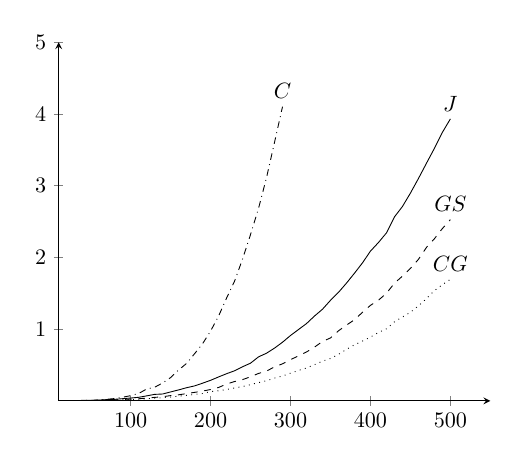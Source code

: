 \begin{tikzpicture}[scale=0.8]
\definecolor{color0}{RGB}{0,0,0}
\begin{axis}[axis lines=middle, xmin=10, xmax=550, ymin=0.0, ymax=5]
\addplot[color0,  forget plot]
table{%
10 0.0
10.0 0.0
20 0.001
20.0 0.001
30 0.003
30.0 0.003
40 0.006
40.0 0.006
50 0.007
50.0 0.007
60 0.01
60.0 0.01
70 0.017
70.0 0.017
80 0.021
80.0 0.021
90 0.03
90.0 0.03
100 0.039
100.0 0.039
110 0.049
110.0 0.049
120 0.069
120.0 0.069
130 0.09
130.0 0.09
140 0.095
140.0 0.095
150 0.124
150.0 0.124
160 0.152
160.0 0.152
170 0.183
170.0 0.183
180 0.208
180.0 0.208
190 0.246
190.0 0.246
200 0.286
200.0 0.286
210 0.333
210.0 0.333
220 0.378
220.0 0.378
230 0.419
230.0 0.419
240 0.475
240.0 0.475
250 0.525
250.0 0.525
260 0.613
260.0 0.613
270 0.664
270.0 0.664
280 0.735
280.0 0.735
290 0.817
290.0 0.817
300 0.911
300.0 0.911
310 0.994
310.0 0.994
320 1.077
320.0 1.077
330 1.182
330.0 1.182
340 1.277
340.0 1.277
350 1.401
350.0 1.401
360 1.512
360.0 1.512
370 1.641
370.0 1.641
380 1.779
380.0 1.779
390 1.923
390.0 1.923
400 2.087
400.0 2.087
410 2.207
410.0 2.207
420 2.341
420.0 2.341
430 2.564
430.0 2.564
440 2.709
440.0 2.709
450 2.896
450.0 2.896
460 3.099
460.0 3.099
470 3.311
470.0 3.311
480 3.52
480.0 3.52
490 3.743
490.0 3.743
500 3.931
500.0 3.931
} node[above] {$J$};
\addplot[color0, dashed, forget plot]
table{%
10 7.923e-05
10.0 0.0
20 0.0
20.0 0.0
30 0.002
30.0 0.002
40 0.004
40.0 0.004
50 0.004
50.0 0.004
60 0.006
60.0 0.006
70 0.01
70.0 0.01
80 0.013
80.0 0.013
90 0.019
90.0 0.019
100 0.024
100.0 0.024
110 0.029
110.0 0.029
120 0.038
120.0 0.038
130 0.048
130.0 0.048
140 0.057
140.0 0.057
150 0.073
150.0 0.073
160 0.084
160.0 0.084
170 0.101
170.0 0.101
180 0.118
180.0 0.118
190 0.135
190.0 0.135
200 0.158
200.0 0.158
210 0.186
210.0 0.186
220 0.234
220.0 0.234
230 0.269
230.0 0.269
240 0.296
240.0 0.296
250 0.335
250.0 0.335
260 0.382
260.0 0.382
270 0.415
270.0 0.415
280 0.473
280.0 0.473
290 0.516
290.0 0.516
300 0.574
300.0 0.574
310 0.627
310.0 0.627
320 0.681
320.0 0.681
330 0.749
330.0 0.749
340 0.827
340.0 0.827
350 0.877
350.0 0.877
360 0.976
360.0 0.976
370 1.056
370.0 1.056
380 1.13
380.0 1.13
390 1.234
390.0 1.234
400 1.331
400.0 1.331
410 1.403
410.0 1.403
420 1.499
420.0 1.499
430 1.64
430.0 1.64
440 1.738
440.0 1.738
450 1.846
450.0 1.846
460 1.972
460.0 1.972
470 2.138
470.0 2.138
480 2.26
480.0 2.26
490 2.402
490.0 2.402
500 2.526
500.0 2.526
} node[above] {$GS$};
\addplot[color0, dotted, forget plot]
table{%
10 0.0
10.0 0.0
20 0.001
20.0 0.001
30 0.002
30.0 0.002
40 0.003
40.0 0.003
50 0.003
50.0 0.003
60 0.005
60.0 0.005
70 0.007
70.0 0.007
80 0.01
80.0 0.01
90 0.014
90.0 0.014
100 0.018
100.0 0.018
110 0.022
110.0 0.022
120 0.029
120.0 0.029
130 0.037
130.0 0.037
140 0.043
140.0 0.043
150 0.053
150.0 0.053
160 0.065
160.0 0.065
170 0.076
170.0 0.076
180 0.089
180.0 0.089
190 0.102
190.0 0.102
200 0.129
200.0 0.129
210 0.14
210.0 0.14
220 0.157
220.0 0.157
230 0.179
230.0 0.179
240 0.199
240.0 0.199
250 0.226
250.0 0.226
260 0.254
260.0 0.254
270 0.28
270.0 0.28
280 0.317
280.0 0.317
290 0.346
290.0 0.346
300 0.386
300.0 0.386
310 0.423
310.0 0.423
320 0.458
320.0 0.458
330 0.505
330.0 0.505
340 0.553
340.0 0.553
350 0.59
350.0 0.59
360 0.648
360.0 0.648
370 0.718
370.0 0.718
380 0.781
380.0 0.781
390 0.833
390.0 0.833
400 0.888
400.0 0.888
410 0.953
410.0 0.953
420 1.004
420.0 1.004
430 1.102
430.0 1.102
440 1.169
440.0 1.169
450 1.234
450.0 1.234
460 1.325
460.0 1.325
470 1.424
470.0 1.424
480 1.537
480.0 1.537
490 1.62
490.0 1.62
500 1.694
500.0 1.694
} node[above] {$CG$};
\addplot[color0, dashdotted, forget plot]
table{%
10 9.93e-05
10.0 0.0
20 0.001
20.0 0.001
30 0.002
30.0 0.002
40 0.005
40.0 0.005
50 0.006
50.0 0.006
60 0.013
60.0 0.013
70 0.021
70.0 0.021
80 0.032
80.0 0.032
90 0.05
90.0 0.05
100 0.072
100.0 0.072
110 0.102
110.0 0.102
120 0.164
120.0 0.164
130 0.189
130.0 0.189
140 0.249
140.0 0.249
150 0.324
150.0 0.324
160 0.429
160.0 0.429
170 0.522
170.0 0.522
180 0.657
180.0 0.657
190 0.796
190.0 0.796
200 0.972
200.0 0.972
210 1.181
210.0 1.181
220 1.432
220.0 1.432
230 1.668
230.0 1.668
240 1.976
240.0 1.976
250 2.319
250.0 2.319
260 2.683
260.0 2.683
270 3.112
270.0 3.112
280 3.604
280.0 3.604
290 4.101
290.0 4.101
} node[above] {$C$};
\end{axis}
\end{tikzpicture}
